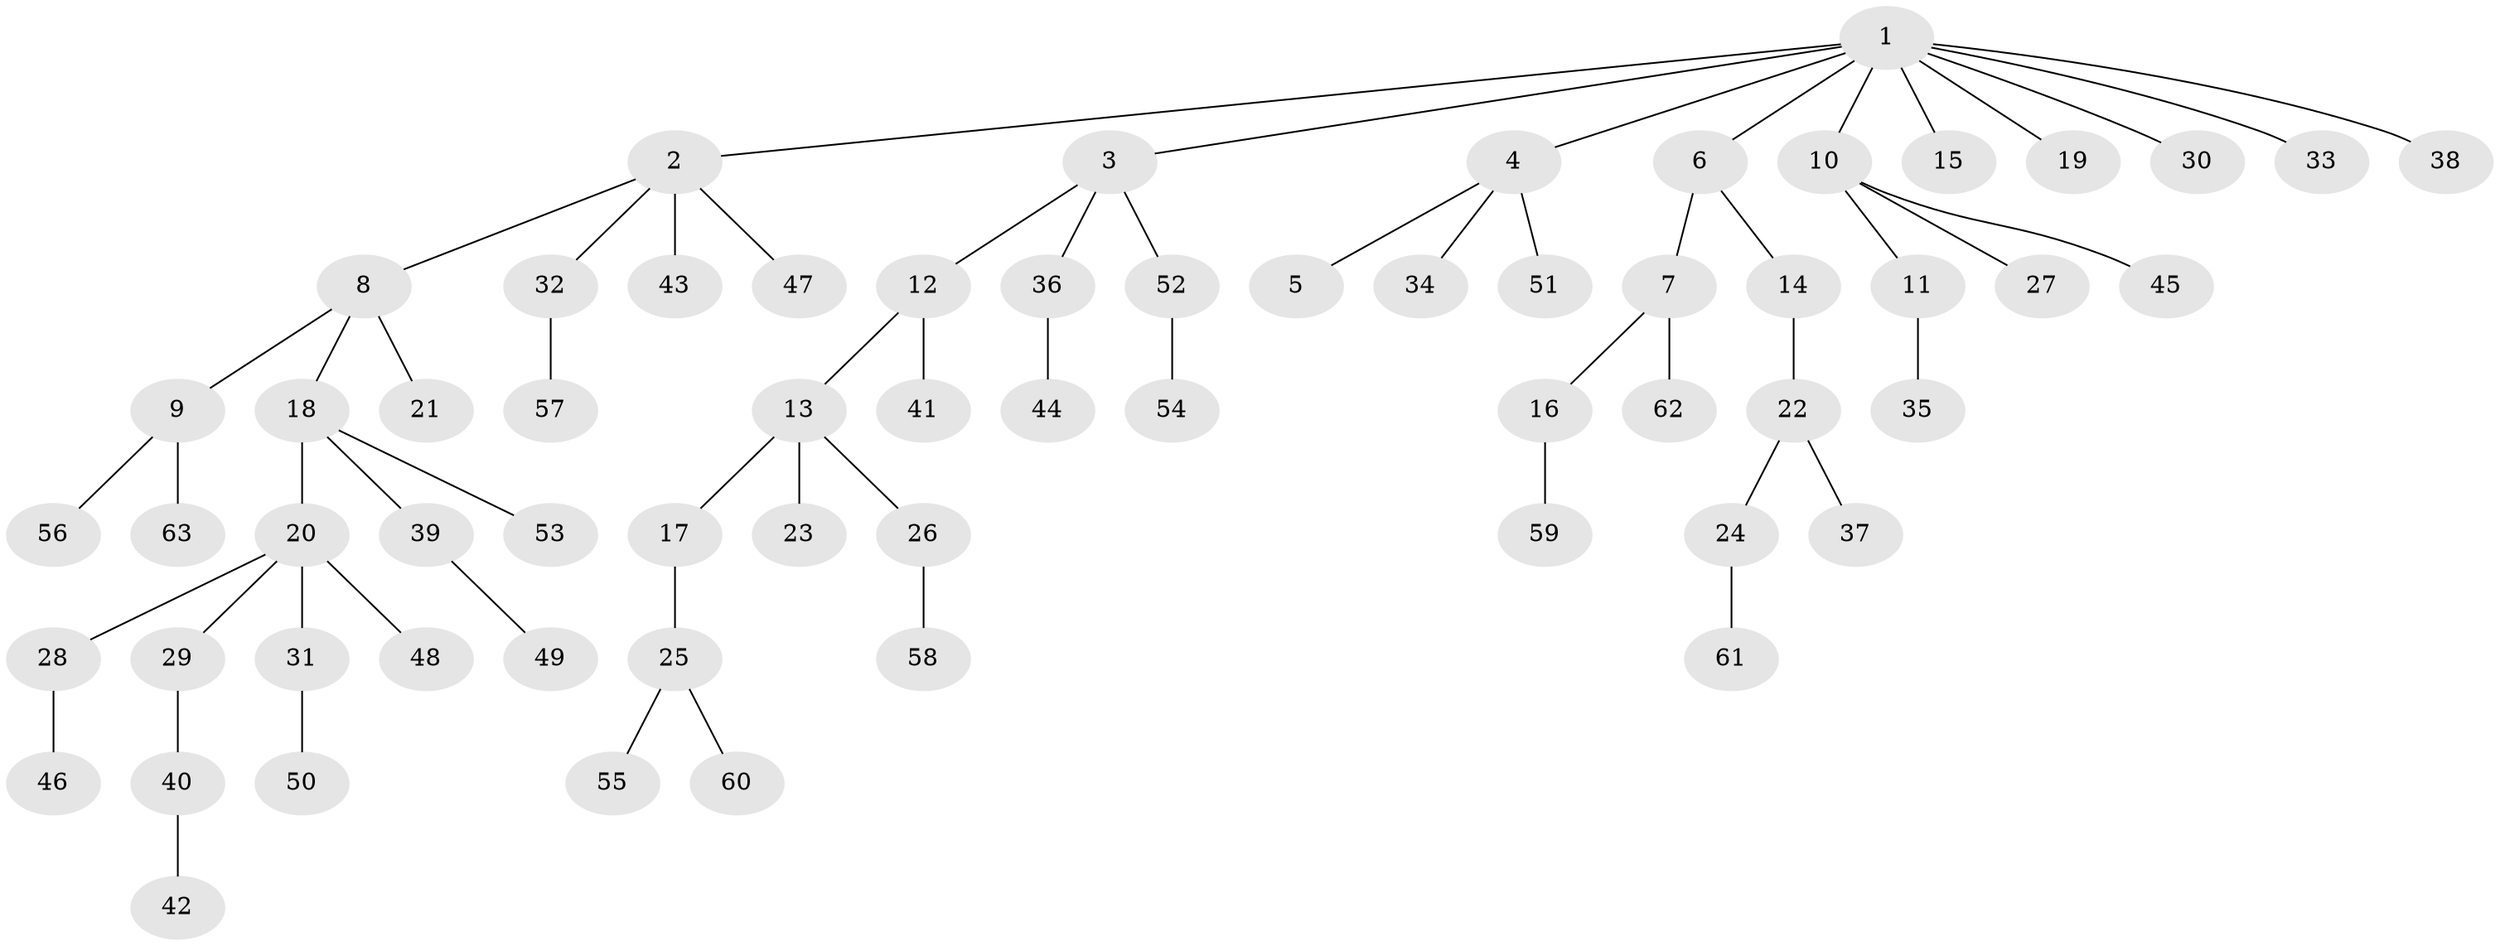 // Generated by graph-tools (version 1.1) at 2025/52/03/09/25 04:52:56]
// undirected, 63 vertices, 62 edges
graph export_dot {
graph [start="1"]
  node [color=gray90,style=filled];
  1;
  2;
  3;
  4;
  5;
  6;
  7;
  8;
  9;
  10;
  11;
  12;
  13;
  14;
  15;
  16;
  17;
  18;
  19;
  20;
  21;
  22;
  23;
  24;
  25;
  26;
  27;
  28;
  29;
  30;
  31;
  32;
  33;
  34;
  35;
  36;
  37;
  38;
  39;
  40;
  41;
  42;
  43;
  44;
  45;
  46;
  47;
  48;
  49;
  50;
  51;
  52;
  53;
  54;
  55;
  56;
  57;
  58;
  59;
  60;
  61;
  62;
  63;
  1 -- 2;
  1 -- 3;
  1 -- 4;
  1 -- 6;
  1 -- 10;
  1 -- 15;
  1 -- 19;
  1 -- 30;
  1 -- 33;
  1 -- 38;
  2 -- 8;
  2 -- 32;
  2 -- 43;
  2 -- 47;
  3 -- 12;
  3 -- 36;
  3 -- 52;
  4 -- 5;
  4 -- 34;
  4 -- 51;
  6 -- 7;
  6 -- 14;
  7 -- 16;
  7 -- 62;
  8 -- 9;
  8 -- 18;
  8 -- 21;
  9 -- 56;
  9 -- 63;
  10 -- 11;
  10 -- 27;
  10 -- 45;
  11 -- 35;
  12 -- 13;
  12 -- 41;
  13 -- 17;
  13 -- 23;
  13 -- 26;
  14 -- 22;
  16 -- 59;
  17 -- 25;
  18 -- 20;
  18 -- 39;
  18 -- 53;
  20 -- 28;
  20 -- 29;
  20 -- 31;
  20 -- 48;
  22 -- 24;
  22 -- 37;
  24 -- 61;
  25 -- 55;
  25 -- 60;
  26 -- 58;
  28 -- 46;
  29 -- 40;
  31 -- 50;
  32 -- 57;
  36 -- 44;
  39 -- 49;
  40 -- 42;
  52 -- 54;
}
